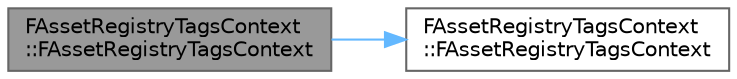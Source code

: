 digraph "FAssetRegistryTagsContext::FAssetRegistryTagsContext"
{
 // INTERACTIVE_SVG=YES
 // LATEX_PDF_SIZE
  bgcolor="transparent";
  edge [fontname=Helvetica,fontsize=10,labelfontname=Helvetica,labelfontsize=10];
  node [fontname=Helvetica,fontsize=10,shape=box,height=0.2,width=0.4];
  rankdir="LR";
  Node1 [id="Node000001",label="FAssetRegistryTagsContext\l::FAssetRegistryTagsContext",height=0.2,width=0.4,color="gray40", fillcolor="grey60", style="filled", fontcolor="black",tooltip=" "];
  Node1 -> Node2 [id="edge1_Node000001_Node000002",color="steelblue1",style="solid",tooltip=" "];
  Node2 [id="Node000002",label="FAssetRegistryTagsContext\l::FAssetRegistryTagsContext",height=0.2,width=0.4,color="grey40", fillcolor="white", style="filled",URL="$df/d9e/classFAssetRegistryTagsContext.html#a7c6e15acc1615e1d274955f0364829eb",tooltip=" "];
}
